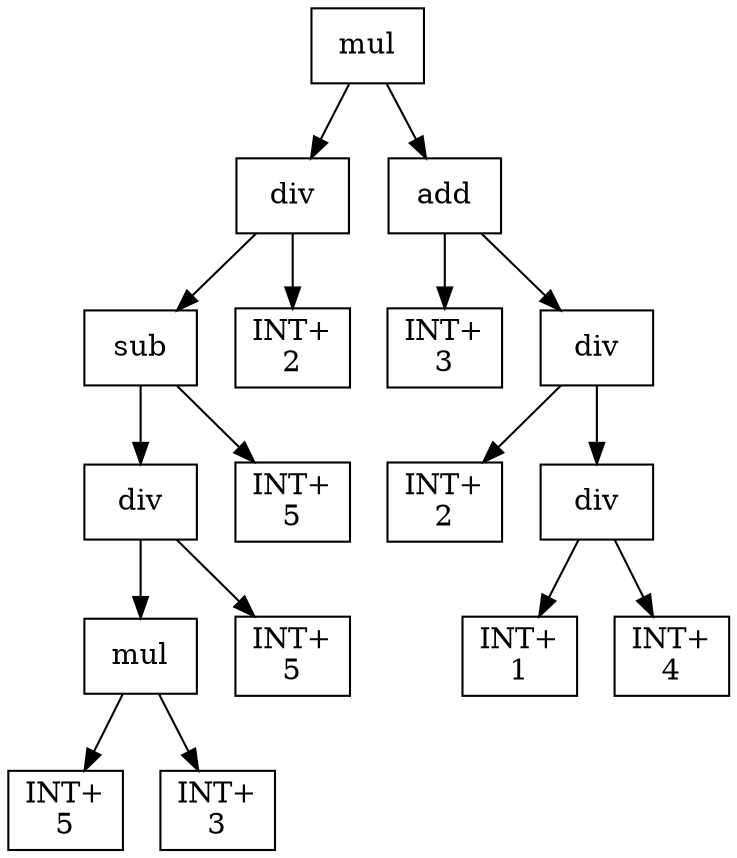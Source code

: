 digraph expr {
  node [shape=box];
  n1 [label="mul"];
  n2 [label="div"];
  n3 [label="sub"];
  n4 [label="div"];
  n5 [label="mul"];
  n6 [label="INT+\n5"];
  n7 [label="INT+\n3"];
  n5 -> n6;
  n5 -> n7;
  n8 [label="INT+\n5"];
  n4 -> n5;
  n4 -> n8;
  n9 [label="INT+\n5"];
  n3 -> n4;
  n3 -> n9;
  n10 [label="INT+\n2"];
  n2 -> n3;
  n2 -> n10;
  n11 [label="add"];
  n12 [label="INT+\n3"];
  n13 [label="div"];
  n14 [label="INT+\n2"];
  n15 [label="div"];
  n16 [label="INT+\n1"];
  n17 [label="INT+\n4"];
  n15 -> n16;
  n15 -> n17;
  n13 -> n14;
  n13 -> n15;
  n11 -> n12;
  n11 -> n13;
  n1 -> n2;
  n1 -> n11;
}